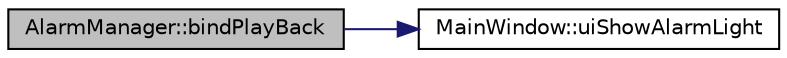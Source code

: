 digraph "AlarmManager::bindPlayBack"
{
  edge [fontname="Helvetica",fontsize="10",labelfontname="Helvetica",labelfontsize="10"];
  node [fontname="Helvetica",fontsize="10",shape=record];
  rankdir="LR";
  Node16 [label="AlarmManager::bindPlayBack",height=0.2,width=0.4,color="black", fillcolor="grey75", style="filled", fontcolor="black"];
  Node16 -> Node17 [color="midnightblue",fontsize="10",style="solid"];
  Node17 [label="MainWindow::uiShowAlarmLight",height=0.2,width=0.4,color="black", fillcolor="white", style="filled",URL="$class_main_window.html#afa3fc9e034fa98830e87246246d73e0e"];
}
